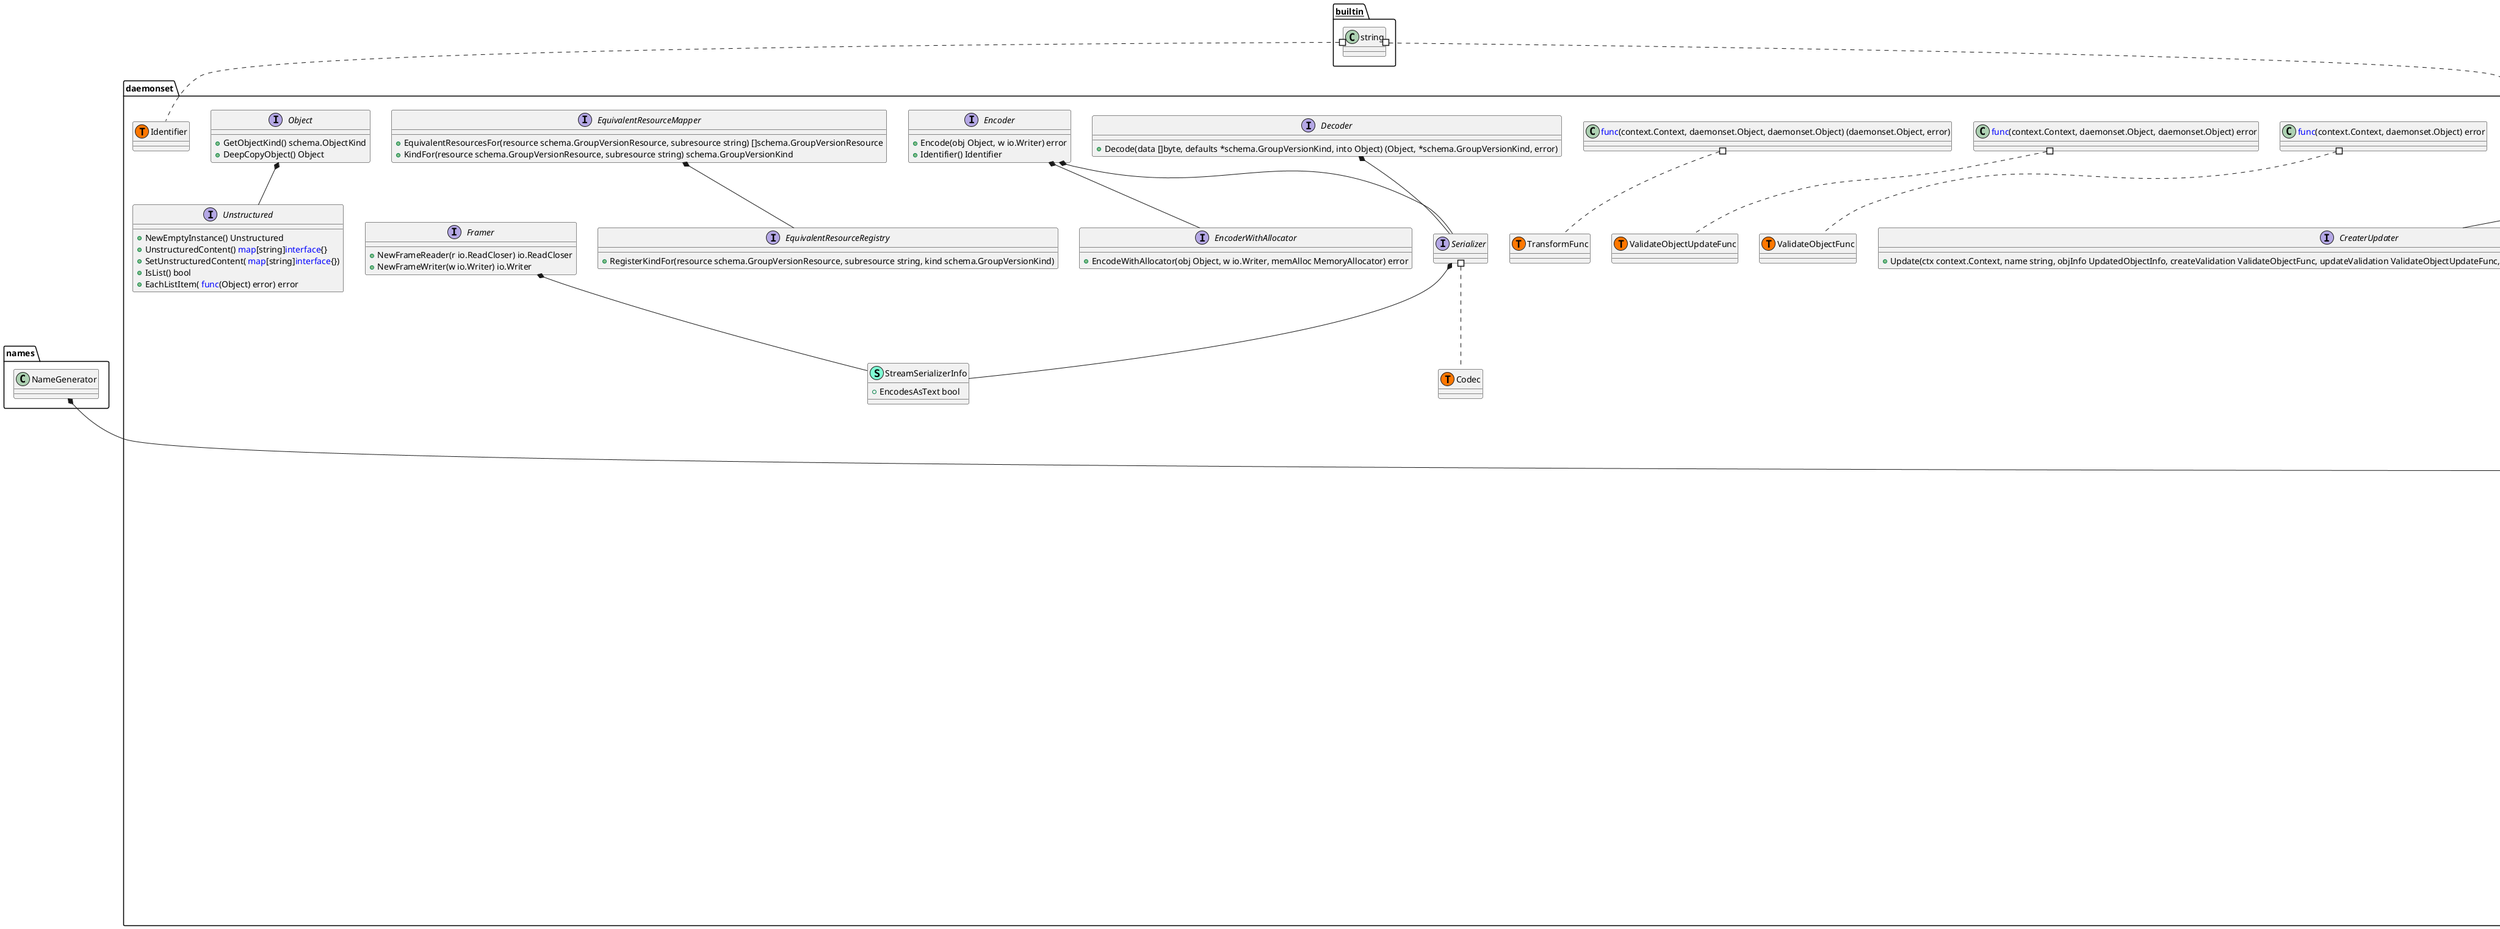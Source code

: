@startuml
namespace daemonset {
    class daemonSetStatusStrategy << (S,Aquamarine) >> {
        + GetResetFields() <font color=blue>map</font>[fieldpath.APIVersion]*fieldpath.Set
        + PrepareForUpdate(ctx context.Context, obj daemonset.Object, old daemonset.Object) 
        + ValidateUpdate(ctx context.Context, obj daemonset.Object, old daemonset.Object) field.ErrorList
        + WarningsOnUpdate(ctx context.Context, obj daemonset.Object, old daemonset.Object) []string

    }
    class daemonSetStrategy << (S,Aquamarine) >> {
        + DefaultGarbageCollectionPolicy(ctx context.Context) daemonset.GarbageCollectionPolicy
        + NamespaceScoped() bool
        + GetResetFields() <font color=blue>map</font>[fieldpath.APIVersion]*fieldpath.Set
        + PrepareForCreate(ctx context.Context, obj daemonset.Object) 
        + PrepareForUpdate(ctx context.Context, obj daemonset.Object, old daemonset.Object) 
        + Validate(ctx context.Context, obj daemonset.Object) field.ErrorList
        + WarningsOnCreate(ctx context.Context, obj daemonset.Object) []string
        + Canonicalize(obj daemonset.Object) 
        + AllowCreateOnUpdate() bool
        + ValidateUpdate(ctx context.Context, obj daemonset.Object, old daemonset.Object) field.ErrorList
        + WarningsOnUpdate(ctx context.Context, obj daemonset.Object, old daemonset.Object) []string
        + AllowUnconditionalUpdate() bool

    }
}
"daemonset.daemonSetStrategy" *-- "daemonset.daemonSetStatusStrategy"
"names.NameGenerator" *-- "daemonset.daemonSetStrategy"
"daemonset.ObjectTyper" *-- "daemonset.daemonSetStrategy"

"daemonset.ResetFieldsStrategy" <|-- "daemonset.daemonSetStatusStrategy"
"daemonset.GarbageCollectionDeleteStrategy" <|-- "daemonset.daemonSetStrategy"
"daemonset.NamespaceScopedStrategy" <|-- "daemonset.daemonSetStrategy"
"daemonset.RESTCreateStrategy" <|-- "daemonset.daemonSetStrategy"
"daemonset.RESTUpdateStrategy" <|-- "daemonset.daemonSetStrategy"
"daemonset.ResetFieldsStrategy" <|-- "daemonset.daemonSetStrategy"
"daemonset.Scoper" <|-- "daemonset.daemonSetStrategy"

namespace daemonset {
    interface CategoriesProvider  {
        + Categories() []string

    }
    interface CollectionDeleter  {
        + DeleteCollection(ctx context.Context, deleteValidation ValidateObjectFunc, options *v1.DeleteOptions, listOptions *internalversion.ListOptions) (daemonset.Object, error)

    }
    interface Connecter  {
        + Connect(ctx context.Context, id string, options daemonset.Object, r Responder) (http.Handler, error)
        + NewConnectOptions() (daemonset.Object, bool, string)
        + ConnectMethods() []string

    }
    interface CreateUpdateResetFieldsStrategy  {
    }
    interface Creater  {
        + New() daemonset.Object
        + Create(ctx context.Context, obj daemonset.Object, createValidation ValidateObjectFunc, options *v1.CreateOptions) (daemonset.Object, error)

    }
    interface CreaterUpdater  {
        + Update(ctx context.Context, name string, objInfo UpdatedObjectInfo, createValidation ValidateObjectFunc, updateValidation ValidateObjectUpdateFunc, forceAllowCreate bool, options *v1.UpdateOptions) (daemonset.Object, bool, error)

    }
    interface GarbageCollectionDeleteStrategy  {
        + DefaultGarbageCollectionPolicy(ctx context.Context) GarbageCollectionPolicy

    }
    interface Getter  {
        + Get(ctx context.Context, name string, options *v1.GetOptions) (daemonset.Object, error)

    }
    interface GetterWithOptions  {
        + Get(ctx context.Context, name string, options daemonset.Object) (daemonset.Object, error)
        + NewGetOptions() (daemonset.Object, bool, string)

    }
    interface GracefulDeleter  {
        + Delete(ctx context.Context, name string, deleteValidation ValidateObjectFunc, options *v1.DeleteOptions) (daemonset.Object, bool, error)

    }
    interface GroupVersionAcceptor  {
        + AcceptsGroupVersion(gv schema.GroupVersion) bool

    }
    interface GroupVersionKindProvider  {
        + GroupVersionKind(containingGV schema.GroupVersion) schema.GroupVersionKind

    }
    interface KindProvider  {
        + Kind() string

    }
    interface Lister  {
        + NewList() daemonset.Object
        + List(ctx context.Context, options *internalversion.ListOptions) (daemonset.Object, error)

    }
    interface MayReturnFullObjectDeleter  {
        + DeleteReturnsDeletedObject() bool

    }
    interface NamedCreater  {
        + New() daemonset.Object
        + Create(ctx context.Context, name string, obj daemonset.Object, createValidation ValidateObjectFunc, options *v1.CreateOptions) (daemonset.Object, error)

    }
    interface NamespaceScopedStrategy  {
        + NamespaceScoped() bool

    }
    interface Patcher  {
    }
    interface RESTCreateStrategy  {
        + NamespaceScoped() bool
        + PrepareForCreate(ctx context.Context, obj daemonset.Object) 
        + Validate(ctx context.Context, obj daemonset.Object) field.ErrorList
        + WarningsOnCreate(ctx context.Context, obj daemonset.Object) []string
        + Canonicalize(obj daemonset.Object) 

    }
    interface RESTDeleteStrategy  {
    }
    interface RESTGracefulDeleteStrategy  {
        + CheckGracefulDelete(ctx context.Context, obj daemonset.Object, options *v1.DeleteOptions) bool

    }
    interface RESTUpdateStrategy  {
        + NamespaceScoped() bool
        + AllowCreateOnUpdate() bool
        + PrepareForUpdate(ctx context.Context, obj daemonset.Object, old daemonset.Object) 
        + ValidateUpdate(ctx context.Context, obj daemonset.Object, old daemonset.Object) field.ErrorList
        + WarningsOnUpdate(ctx context.Context, obj daemonset.Object, old daemonset.Object) []string
        + Canonicalize(obj daemonset.Object) 
        + AllowUnconditionalUpdate() bool

    }
    interface Redirector  {
        + ResourceLocation(ctx context.Context, id string) (*url.URL, http.RoundTripper, error)

    }
    interface ResetFieldsStrategy  {
        + GetResetFields() <font color=blue>map</font>[fieldpath.APIVersion]*fieldpath.Set

    }
    interface ResourceStreamer  {
        + InputStream(ctx context.Context, apiVersion string, acceptHeader string) (io.ReadCloser, bool, string, error)

    }
    interface Responder  {
        + Object(statusCode int, obj daemonset.Object) 
        + Error(err error) 

    }
    interface Scoper  {
        + NamespaceScoped() bool

    }
    interface ShortNamesProvider  {
        + ShortNames() []string

    }
    interface SingularNameProvider  {
        + GetSingularName() string

    }
    interface StandardStorage  {
        + Destroy() 

    }
    interface Storage  {
        + New() daemonset.Object
        + Destroy() 

    }
    interface StorageMetadata  {
        + ProducesMIMETypes(verb string) []string
        + ProducesObject(verb string) <font color=blue>interface</font>{}

    }
    interface StorageVersionProvider  {
        + StorageVersion() daemonset.GroupVersioner

    }
    interface TableConvertor  {
        + ConvertToTable(ctx context.Context, object daemonset.Object, tableOptions daemonset.Object) (*v1.Table, error)

    }
    interface UpdateResetFieldsStrategy  {
    }
    interface UpdatedObjectInfo  {
        + Preconditions() *v1.Preconditions
        + UpdatedObject(ctx context.Context, oldObj daemonset.Object) (daemonset.Object, error)

    }
    interface Updater  {
        + New() daemonset.Object
        + Update(ctx context.Context, name string, objInfo UpdatedObjectInfo, createValidation ValidateObjectFunc, updateValidation ValidateObjectUpdateFunc, forceAllowCreate bool, options *v1.UpdateOptions) (daemonset.Object, bool, error)

    }
    interface Watcher  {
        + Watch(ctx context.Context, options *internalversion.ListOptions) (watch.Interface, error)

    }
    class defaultUpdatedObjectInfo << (S,Aquamarine) >> {
        - obj daemonset.Object
        - transformers []TransformFunc

        + Preconditions() *v1.Preconditions
        + UpdatedObject(ctx context.Context, oldObj daemonset.Object) (daemonset.Object, error)

    }
    class daemonset.GarbageCollectionPolicy << (T, #FF7700) >>  {
    }
    class daemonset.TransformFunc << (T, #FF7700) >>  {
    }
    class daemonset.ValidateObjectFunc << (T, #FF7700) >>  {
    }
    class daemonset.ValidateObjectUpdateFunc << (T, #FF7700) >>  {
    }
    class wrappedUpdatedObjectInfo << (S,Aquamarine) >> {
        - objInfo UpdatedObjectInfo
        - transformers []TransformFunc

        + Preconditions() *v1.Preconditions
        + UpdatedObject(ctx context.Context, oldObj daemonset.Object) (daemonset.Object, error)

    }
    class "<font color=blue>func</font>(context.Context, daemonset.Object) error" as fontcolorbluefuncfontcontextContextruntimeObjecterror {
        'This class was created so that we can correctly have an alias pointing to this name. Since it contains dots that can break namespaces
    }
    class "<font color=blue>func</font>(context.Context, daemonset.Object, daemonset.Object) error" as fontcolorbluefuncfontcontextContextruntimeObjectruntimeObjecterror {
        'This class was created so that we can correctly have an alias pointing to this name. Since it contains dots that can break namespaces
    }
    class "<font color=blue>func</font>(context.Context, daemonset.Object, daemonset.Object) (daemonset.Object, error)" as fontcolorbluefuncfontcontextContextruntimeObjectruntimeObjectruntimeObjecterror {
        'This class was created so that we can correctly have an alias pointing to this name. Since it contains dots that can break namespaces
    }
}
"daemonset.RESTCreateUpdateStrategy" *-- "daemonset.CreateUpdateResetFieldsStrategy"
"daemonset.ResetFieldsStrategy" *-- "daemonset.CreateUpdateResetFieldsStrategy"
"daemonset.Creater" *-- "daemonset.CreaterUpdater"
"daemonset.TableConvertor" *-- "daemonset.Lister"
"daemonset.Getter" *-- "daemonset.Patcher"
"daemonset.Updater" *-- "daemonset.Patcher"
"daemonset.CollectionDeleter" *-- "daemonset.StandardStorage"
"daemonset.CreaterUpdater" *-- "daemonset.StandardStorage"
"daemonset.Getter" *-- "daemonset.StandardStorage"
"daemonset.GracefulDeleter" *-- "daemonset.StandardStorage"
"daemonset.Lister" *-- "daemonset.StandardStorage"
"daemonset.Watcher" *-- "daemonset.StandardStorage"
"daemonset.RESTUpdateStrategy" *-- "daemonset.UpdateResetFieldsStrategy"
"daemonset.ResetFieldsStrategy" *-- "daemonset.UpdateResetFieldsStrategy"

"daemonset.UpdatedObjectInfo" <|-- "daemonset.defaultUpdatedObjectInfo"
"daemonset.UpdatedObjectInfo" <|-- "daemonset.wrappedUpdatedObjectInfo"

namespace daemonset {
    interface CacheableObject  {
        + CacheEncode(id Identifier, encode <font color=blue>func</font>(Object, io.Writer) error, w io.Writer) error
        + GetObject() Object

    }
    interface ClientNegotiator  {
        + Encoder(contentType string, params <font color=blue>map</font>[string]string) (Encoder, error)
        + Decoder(contentType string, params <font color=blue>map</font>[string]string) (Decoder, error)
        + StreamDecoder(contentType string, params <font color=blue>map</font>[string]string) (Decoder, Serializer, Framer, error)

    }
    interface Decoder  {
        + Decode(data []byte, defaults *schema.GroupVersionKind, into Object) (Object, *schema.GroupVersionKind, error)

    }
    interface Encoder  {
        + Encode(obj Object, w io.Writer) error
        + Identifier() Identifier

    }
    interface EncoderWithAllocator  {
        + EncodeWithAllocator(obj Object, w io.Writer, memAlloc MemoryAllocator) error

    }
    interface EquivalentResourceMapper  {
        + EquivalentResourcesFor(resource schema.GroupVersionResource, subresource string) []schema.GroupVersionResource
        + KindFor(resource schema.GroupVersionResource, subresource string) schema.GroupVersionKind

    }
    interface EquivalentResourceRegistry  {
        + RegisterKindFor(resource schema.GroupVersionResource, subresource string, kind schema.GroupVersionKind) 

    }
    interface Framer  {
        + NewFrameReader(r io.ReadCloser) io.ReadCloser
        + NewFrameWriter(w io.Writer) io.Writer

    }
    interface GroupVersioner  {
        + KindForGroupVersionKinds(kinds []schema.GroupVersionKind) (schema.GroupVersionKind, bool)
        + Identifier() string

    }
    interface MemoryAllocator  {
        + Allocate(n uint64) []byte

    }
    interface Namer  {
        + Name(obj Object) (string, error)
        + Namespace(obj Object) (string, error)

    }
    interface NegotiatedSerializer  {
        + SupportedMediaTypes() []SerializerInfo
        + EncoderForVersion(serializer Encoder, gv GroupVersioner) Encoder
        + DecoderToVersion(serializer Decoder, gv GroupVersioner) Decoder

    }
    interface NestedObjectDecoder  {
        + DecodeNestedObjects(d Decoder) error

    }
    interface NestedObjectEncoder  {
        + EncodeNestedObjects(e Encoder) error

    }
    interface Object  {
        + GetObjectKind() schema.ObjectKind
        + DeepCopyObject() Object

    }
    interface ObjectConvertor  {
        + Convert(in <font color=blue>interface</font>{}, out <font color=blue>interface</font>{}, context <font color=blue>interface</font>{}) error
        + ConvertToVersion(in Object, gv GroupVersioner) (Object, error)
        + ConvertFieldLabel(gvk schema.GroupVersionKind, label string, value string) (string, string, error)

    }
    interface ObjectCreater  {
        + New(kind schema.GroupVersionKind) (Object, error)

    }
    interface ObjectDefaulter  {
        + Default(in Object) 

    }
    interface ObjectTyper  {
        + ObjectKinds( Object) ([]schema.GroupVersionKind, bool, error)
        + Recognizes(gvk schema.GroupVersionKind) bool

    }
    interface ObjectVersioner  {
        + ConvertToVersion(in Object, gv GroupVersioner) (Object, error)

    }
    interface ParameterCodec  {
        + DecodeParameters(parameters url.Values, from schema.GroupVersion, into Object) error
        + EncodeParameters(obj Object, to schema.GroupVersion) (url.Values, error)

    }
    interface ResourceVersioner  {
        + SetResourceVersion(obj Object, version string) error
        + ResourceVersion(obj Object) (string, error)

    }
    interface Serializer  {
    }
    class SerializerInfo << (S,Aquamarine) >> {
        + MediaType string
        + MediaTypeType string
        + MediaTypeSubType string
        + EncodesAsText bool
        + Serializer Serializer
        + PrettySerializer Serializer
        + StrictSerializer Serializer
        + StreamSerializer *StreamSerializerInfo

    }
    interface StorageSerializer  {
        + SupportedMediaTypes() []SerializerInfo
        + UniversalDeserializer() Decoder
        + EncoderForVersion(serializer Encoder, gv GroupVersioner) Encoder
        + DecoderToVersion(serializer Decoder, gv GroupVersioner) Decoder

    }
    class StreamSerializerInfo << (S,Aquamarine) >> {
        + EncodesAsText bool

    }
    interface Unstructured  {
        + NewEmptyInstance() Unstructured
        + UnstructuredContent() <font color=blue>map</font>[string]<font color=blue>interface</font>{}
        + SetUnstructuredContent( <font color=blue>map</font>[string]<font color=blue>interface</font>{}) 
        + IsList() bool
        + EachListItem( <font color=blue>func</font>(Object) error) error

    }
    class daemonset.Codec << (T, #FF7700) >>  {
    }
    class daemonset.Identifier << (T, #FF7700) >>  {
    }
}
"daemonset.Encoder" *-- "daemonset.EncoderWithAllocator"
"daemonset.EquivalentResourceMapper" *-- "daemonset.EquivalentResourceRegistry"
"daemonset.Decoder" *-- "daemonset.Serializer"
"daemonset.Encoder" *-- "daemonset.Serializer"
"daemonset.Framer" *-- "daemonset.StreamSerializerInfo"
"daemonset.Serializer" *-- "daemonset.StreamSerializerInfo"
"daemonset.Object" *-- "daemonset.Unstructured"


namespace daemonset {
    class REST << (S,Aquamarine) >> {
        + ShortNames() []string
        + Categories() []string

    }
    class StatusREST << (S,Aquamarine) >> {
        - store *registry.Store

        + New() daemonset.Object
        + Destroy() 
        + Get(ctx context.Context, name string, options *v1.GetOptions) (daemonset.Object, error)
        + Update(ctx context.Context, name string, objInfo daemonset.UpdatedObjectInfo, createValidation daemonset.ValidateObjectFunc, updateValidation daemonset.ValidateObjectUpdateFunc, forceAllowCreate bool, options *v1.UpdateOptions) (daemonset.Object, bool, error)
        + GetResetFields() <font color=blue>map</font>[fieldpath.APIVersion]*fieldpath.Set
        + ConvertToTable(ctx context.Context, object daemonset.Object, tableOptions daemonset.Object) (*v1.Table, error)

    }
}
"registry.Store" *-- "daemonset.REST"

"daemonset.CategoriesProvider" <|-- "daemonset.REST"
"daemonset.ShortNamesProvider" <|-- "daemonset.REST"
"daemonset.CreaterUpdater" <|-- "daemonset.StatusREST"
"daemonset.Getter" <|-- "daemonset.StatusREST"
"daemonset.ResetFieldsStrategy" <|-- "daemonset.StatusREST"
"daemonset.StandardStorage" <|-- "daemonset.StatusREST"
"daemonset.Storage" <|-- "daemonset.StatusREST"
"daemonset.TableConvertor" <|-- "daemonset.StatusREST"
"daemonset.Updater" <|-- "daemonset.StatusREST"

"__builtin__.string" #.. "daemonset.GarbageCollectionPolicy"
"__builtin__.string" #.. "daemonset.Identifier"
"daemonset.fontcolorbluefuncfontcontextContextruntimeObjecterror" #.. "daemonset.ValidateObjectFunc"
"daemonset.fontcolorbluefuncfontcontextContextruntimeObjectruntimeObjectruntimeObjecterror" #.. "daemonset.TransformFunc"
"daemonset.fontcolorbluefuncfontcontextContextruntimeObjectruntimeObjecterror" #.. "daemonset.ValidateObjectUpdateFunc"
"daemonset.Serializer" #.. "daemonset.Codec"
@enduml
